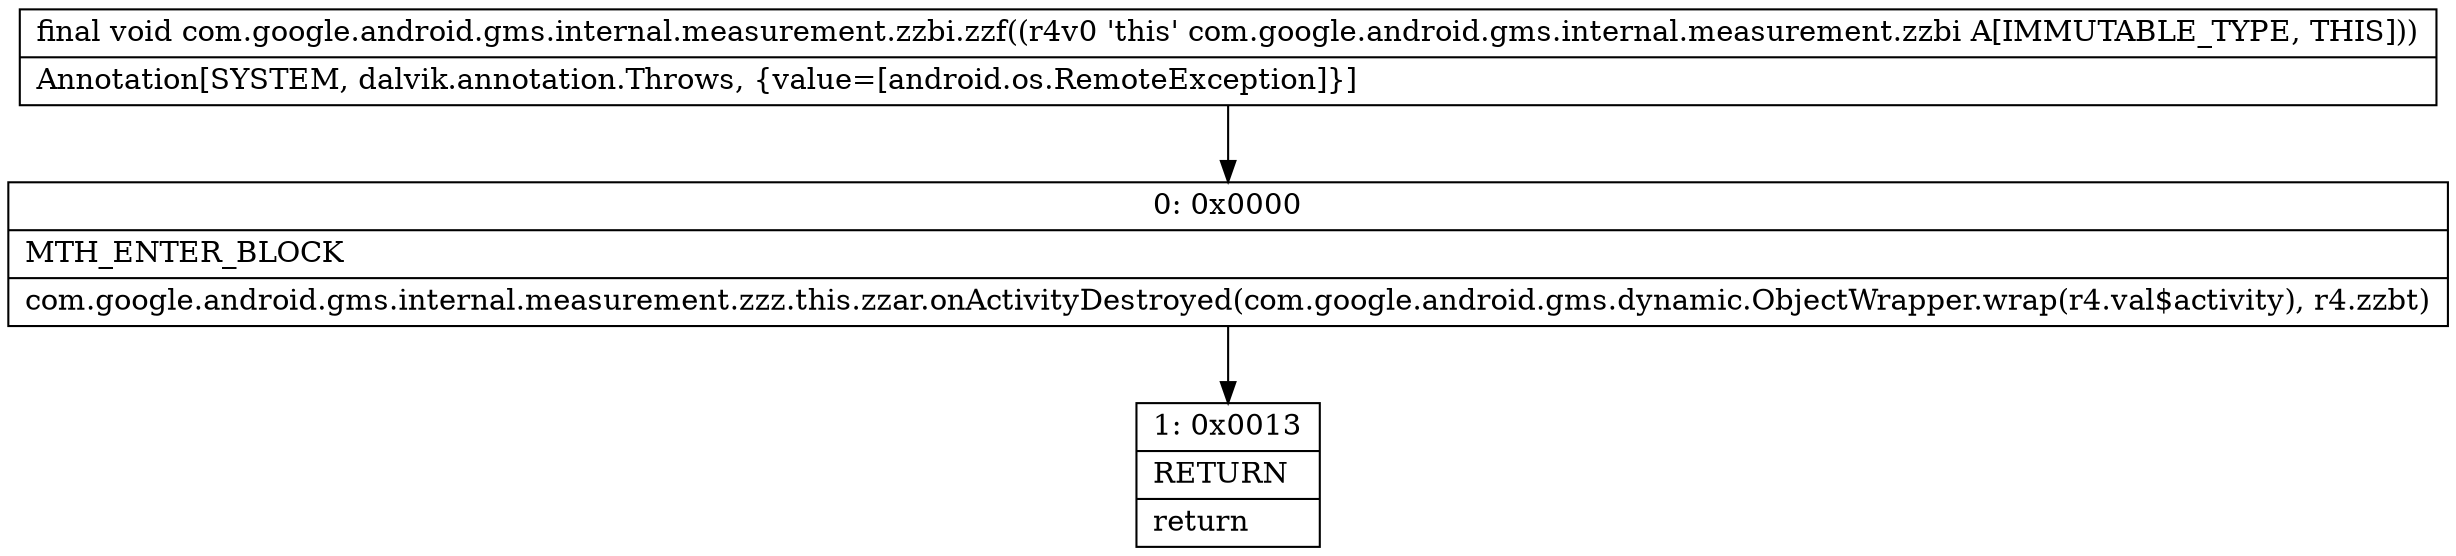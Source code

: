 digraph "CFG forcom.google.android.gms.internal.measurement.zzbi.zzf()V" {
Node_0 [shape=record,label="{0\:\ 0x0000|MTH_ENTER_BLOCK\l|com.google.android.gms.internal.measurement.zzz.this.zzar.onActivityDestroyed(com.google.android.gms.dynamic.ObjectWrapper.wrap(r4.val$activity), r4.zzbt)\l}"];
Node_1 [shape=record,label="{1\:\ 0x0013|RETURN\l|return\l}"];
MethodNode[shape=record,label="{final void com.google.android.gms.internal.measurement.zzbi.zzf((r4v0 'this' com.google.android.gms.internal.measurement.zzbi A[IMMUTABLE_TYPE, THIS]))  | Annotation[SYSTEM, dalvik.annotation.Throws, \{value=[android.os.RemoteException]\}]\l}"];
MethodNode -> Node_0;
Node_0 -> Node_1;
}


